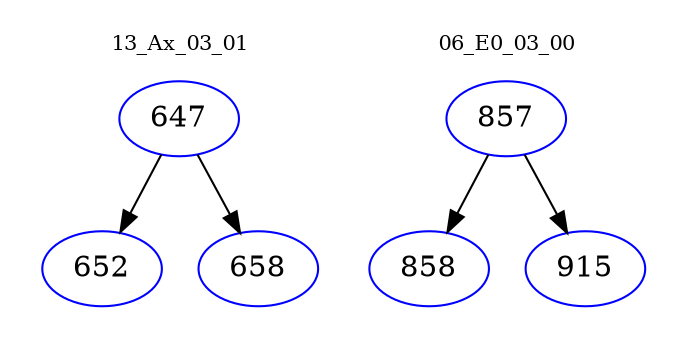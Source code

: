 digraph{
subgraph cluster_0 {
color = white
label = "13_Ax_03_01";
fontsize=10;
T0_647 [label="647", color="blue"]
T0_647 -> T0_652 [color="black"]
T0_652 [label="652", color="blue"]
T0_647 -> T0_658 [color="black"]
T0_658 [label="658", color="blue"]
}
subgraph cluster_1 {
color = white
label = "06_E0_03_00";
fontsize=10;
T1_857 [label="857", color="blue"]
T1_857 -> T1_858 [color="black"]
T1_858 [label="858", color="blue"]
T1_857 -> T1_915 [color="black"]
T1_915 [label="915", color="blue"]
}
}
